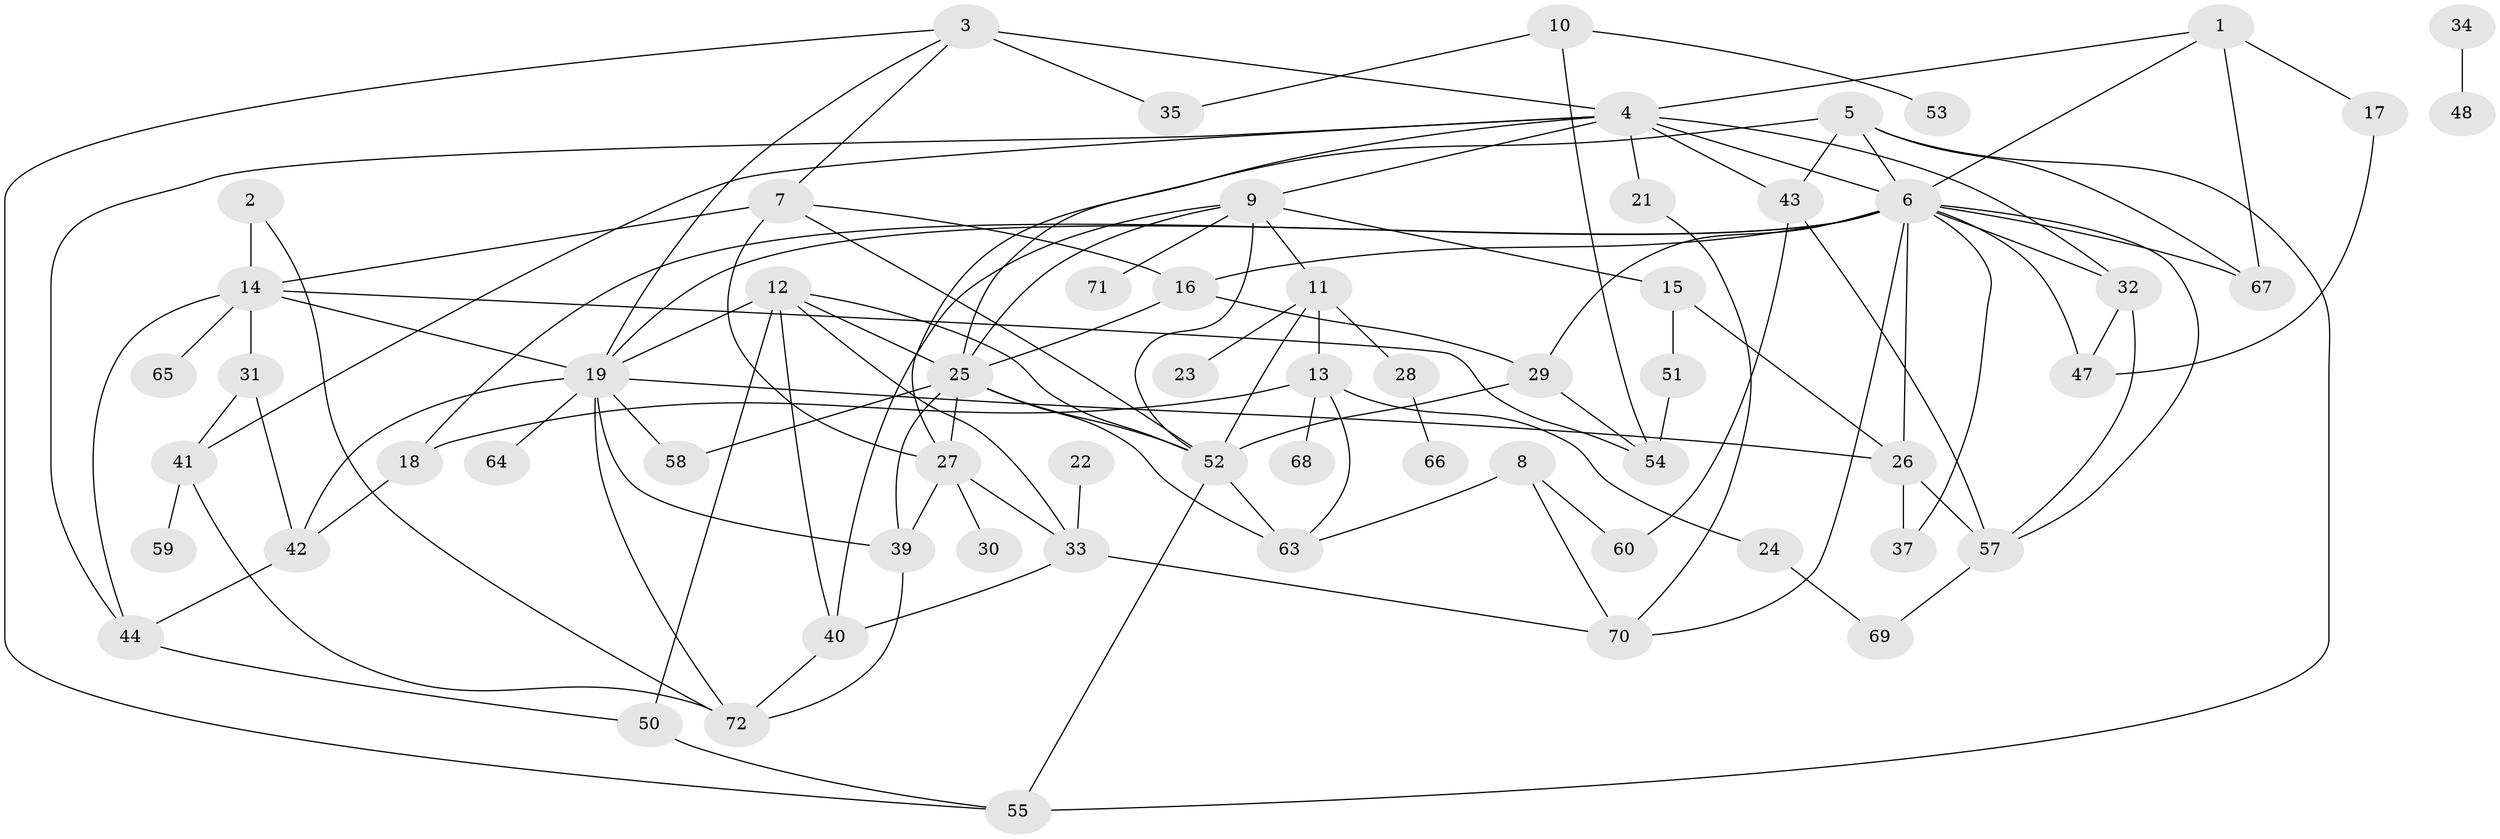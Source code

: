 // original degree distribution, {2: 0.2808219178082192, 3: 0.22602739726027396, 4: 0.1506849315068493, 6: 0.03424657534246575, 1: 0.15753424657534246, 5: 0.07534246575342465, 0: 0.06164383561643835, 8: 0.00684931506849315, 7: 0.00684931506849315}
// Generated by graph-tools (version 1.1) at 2025/33/03/09/25 02:33:47]
// undirected, 63 vertices, 118 edges
graph export_dot {
graph [start="1"]
  node [color=gray90,style=filled];
  1;
  2;
  3;
  4;
  5;
  6;
  7;
  8;
  9;
  10;
  11;
  12;
  13;
  14;
  15;
  16;
  17;
  18;
  19;
  21;
  22;
  23;
  24;
  25;
  26;
  27;
  28;
  29;
  30;
  31;
  32;
  33;
  34;
  35;
  37;
  39;
  40;
  41;
  42;
  43;
  44;
  47;
  48;
  50;
  51;
  52;
  53;
  54;
  55;
  57;
  58;
  59;
  60;
  63;
  64;
  65;
  66;
  67;
  68;
  69;
  70;
  71;
  72;
  1 -- 4 [weight=1.0];
  1 -- 6 [weight=1.0];
  1 -- 17 [weight=1.0];
  1 -- 67 [weight=1.0];
  2 -- 14 [weight=1.0];
  2 -- 72 [weight=1.0];
  3 -- 4 [weight=2.0];
  3 -- 7 [weight=1.0];
  3 -- 19 [weight=1.0];
  3 -- 35 [weight=1.0];
  3 -- 55 [weight=1.0];
  4 -- 6 [weight=1.0];
  4 -- 9 [weight=1.0];
  4 -- 21 [weight=1.0];
  4 -- 25 [weight=1.0];
  4 -- 32 [weight=1.0];
  4 -- 41 [weight=1.0];
  4 -- 43 [weight=1.0];
  4 -- 44 [weight=1.0];
  5 -- 6 [weight=1.0];
  5 -- 27 [weight=1.0];
  5 -- 43 [weight=1.0];
  5 -- 55 [weight=1.0];
  5 -- 67 [weight=1.0];
  6 -- 16 [weight=1.0];
  6 -- 18 [weight=1.0];
  6 -- 19 [weight=1.0];
  6 -- 26 [weight=1.0];
  6 -- 29 [weight=1.0];
  6 -- 32 [weight=1.0];
  6 -- 37 [weight=1.0];
  6 -- 47 [weight=1.0];
  6 -- 57 [weight=1.0];
  6 -- 67 [weight=1.0];
  6 -- 70 [weight=1.0];
  7 -- 14 [weight=1.0];
  7 -- 16 [weight=1.0];
  7 -- 27 [weight=1.0];
  7 -- 52 [weight=1.0];
  8 -- 60 [weight=1.0];
  8 -- 63 [weight=1.0];
  8 -- 70 [weight=1.0];
  9 -- 11 [weight=1.0];
  9 -- 15 [weight=1.0];
  9 -- 25 [weight=1.0];
  9 -- 40 [weight=1.0];
  9 -- 52 [weight=1.0];
  9 -- 71 [weight=1.0];
  10 -- 35 [weight=1.0];
  10 -- 53 [weight=1.0];
  10 -- 54 [weight=1.0];
  11 -- 13 [weight=1.0];
  11 -- 23 [weight=1.0];
  11 -- 28 [weight=1.0];
  11 -- 52 [weight=1.0];
  12 -- 19 [weight=1.0];
  12 -- 25 [weight=1.0];
  12 -- 33 [weight=1.0];
  12 -- 40 [weight=1.0];
  12 -- 50 [weight=1.0];
  12 -- 52 [weight=1.0];
  13 -- 18 [weight=1.0];
  13 -- 24 [weight=1.0];
  13 -- 63 [weight=1.0];
  13 -- 68 [weight=1.0];
  14 -- 19 [weight=1.0];
  14 -- 31 [weight=2.0];
  14 -- 44 [weight=1.0];
  14 -- 54 [weight=1.0];
  14 -- 65 [weight=1.0];
  15 -- 26 [weight=1.0];
  15 -- 51 [weight=1.0];
  16 -- 25 [weight=1.0];
  16 -- 29 [weight=1.0];
  17 -- 47 [weight=1.0];
  18 -- 42 [weight=1.0];
  19 -- 26 [weight=1.0];
  19 -- 39 [weight=1.0];
  19 -- 42 [weight=1.0];
  19 -- 58 [weight=1.0];
  19 -- 64 [weight=1.0];
  19 -- 72 [weight=1.0];
  21 -- 70 [weight=1.0];
  22 -- 33 [weight=1.0];
  24 -- 69 [weight=1.0];
  25 -- 27 [weight=1.0];
  25 -- 39 [weight=1.0];
  25 -- 52 [weight=1.0];
  25 -- 58 [weight=1.0];
  25 -- 63 [weight=1.0];
  26 -- 37 [weight=1.0];
  26 -- 57 [weight=1.0];
  27 -- 30 [weight=1.0];
  27 -- 33 [weight=1.0];
  27 -- 39 [weight=1.0];
  28 -- 66 [weight=1.0];
  29 -- 52 [weight=1.0];
  29 -- 54 [weight=1.0];
  31 -- 41 [weight=1.0];
  31 -- 42 [weight=1.0];
  32 -- 47 [weight=1.0];
  32 -- 57 [weight=1.0];
  33 -- 40 [weight=2.0];
  33 -- 70 [weight=1.0];
  34 -- 48 [weight=1.0];
  39 -- 72 [weight=1.0];
  40 -- 72 [weight=1.0];
  41 -- 59 [weight=1.0];
  41 -- 72 [weight=1.0];
  42 -- 44 [weight=1.0];
  43 -- 57 [weight=1.0];
  43 -- 60 [weight=1.0];
  44 -- 50 [weight=1.0];
  50 -- 55 [weight=1.0];
  51 -- 54 [weight=1.0];
  52 -- 55 [weight=1.0];
  52 -- 63 [weight=1.0];
  57 -- 69 [weight=1.0];
}
